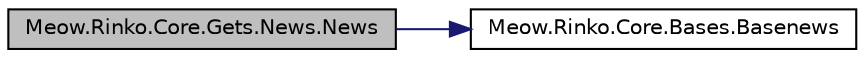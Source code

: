 digraph "Meow.Rinko.Core.Gets.News.News"
{
 // LATEX_PDF_SIZE
  edge [fontname="Helvetica",fontsize="10",labelfontname="Helvetica",labelfontsize="10"];
  node [fontname="Helvetica",fontsize="10",shape=record];
  rankdir="LR";
  Node1 [label="Meow.Rinko.Core.Gets.News.News",height=0.2,width=0.4,color="black", fillcolor="grey75", style="filled", fontcolor="black",tooltip="初始化所有更新信息数据"];
  Node1 -> Node2 [color="midnightblue",fontsize="10",style="solid",fontname="Helvetica"];
  Node2 [label="Meow.Rinko.Core.Bases.Basenews",height=0.2,width=0.4,color="black", fillcolor="white", style="filled",URL="$classMeow_1_1Rinko_1_1Core_1_1Bases.html#a92bf60035122e98b751e1192f351b588",tooltip="最近更新"];
}
